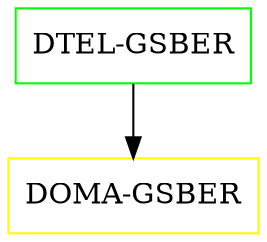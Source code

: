 digraph G {
  "DTEL-GSBER" [shape=box,color=green];
  "DOMA-GSBER" [shape=box,color=yellow,URL="./DOMA_GSBER.html"];
  "DTEL-GSBER" -> "DOMA-GSBER";
}
